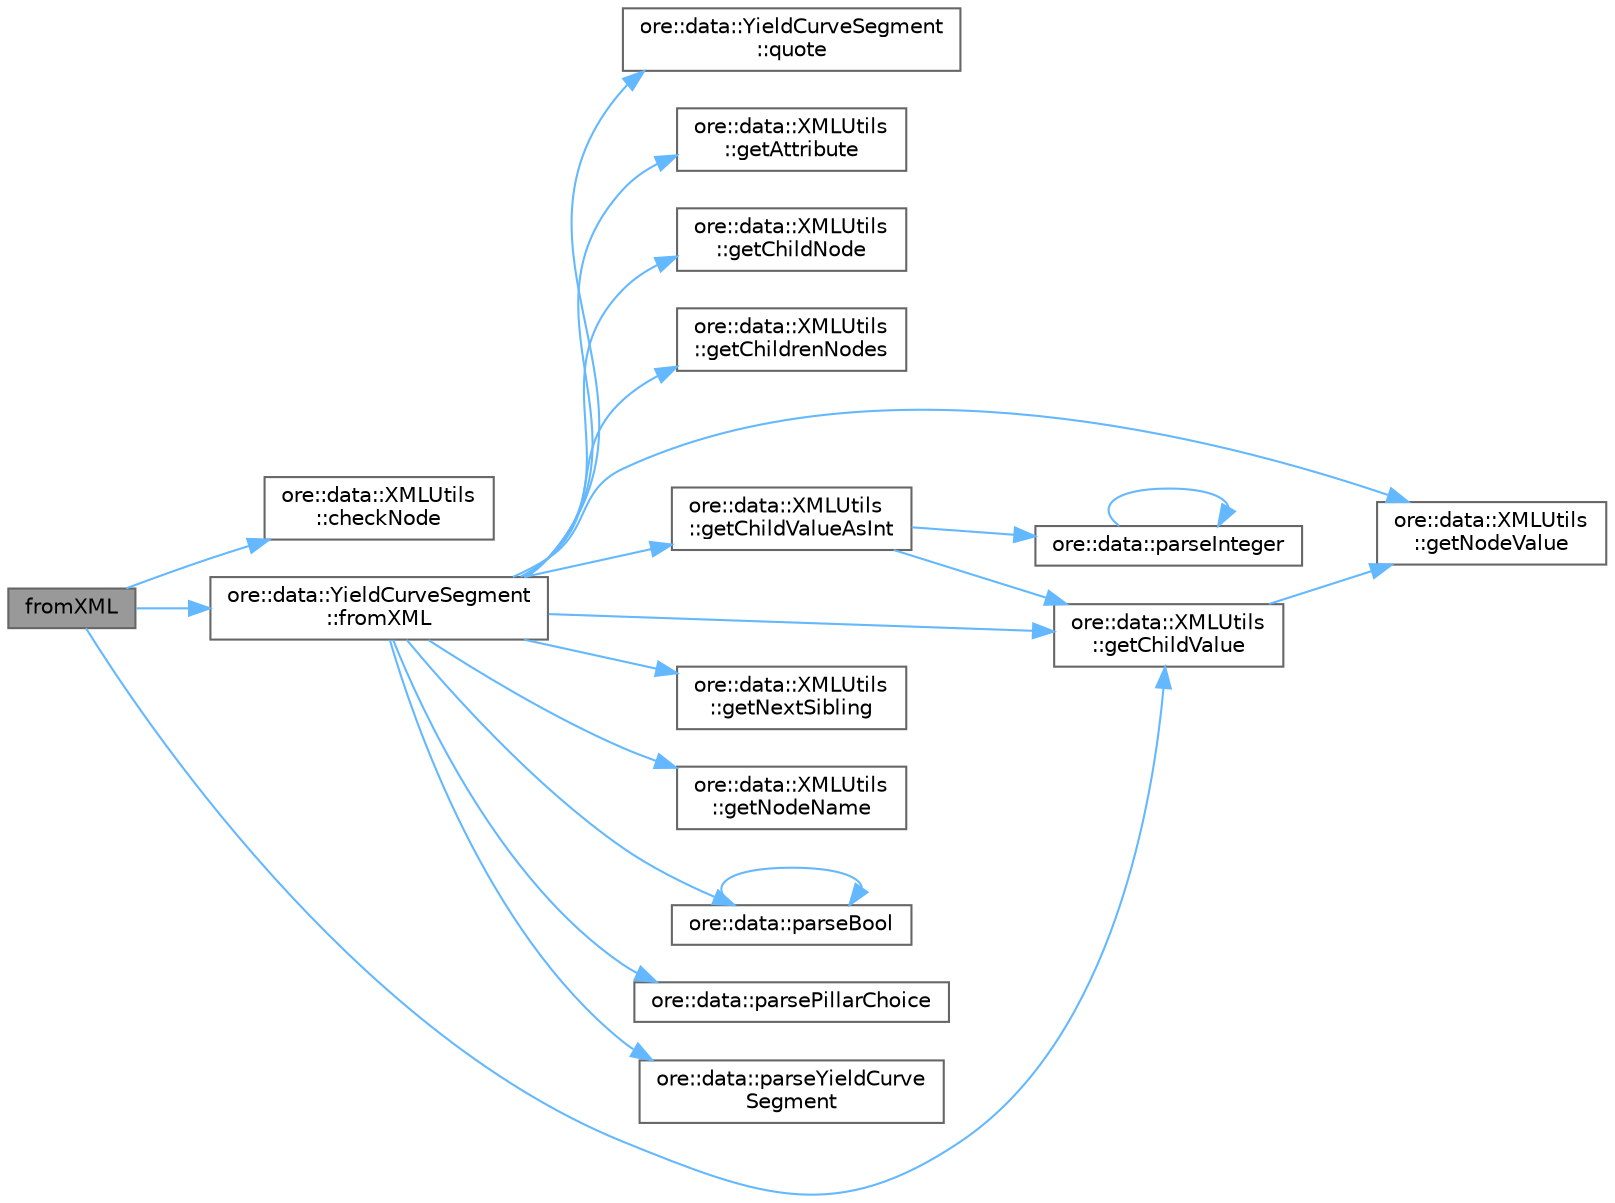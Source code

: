 digraph "fromXML"
{
 // INTERACTIVE_SVG=YES
 // LATEX_PDF_SIZE
  bgcolor="transparent";
  edge [fontname=Helvetica,fontsize=10,labelfontname=Helvetica,labelfontsize=10];
  node [fontname=Helvetica,fontsize=10,shape=box,height=0.2,width=0.4];
  rankdir="LR";
  Node1 [label="fromXML",height=0.2,width=0.4,color="gray40", fillcolor="grey60", style="filled", fontcolor="black",tooltip=" "];
  Node1 -> Node2 [color="steelblue1",style="solid"];
  Node2 [label="ore::data::XMLUtils\l::checkNode",height=0.2,width=0.4,color="grey40", fillcolor="white", style="filled",URL="$classore_1_1data_1_1_x_m_l_utils.html#a37c092916f4bdf10d4fbf6bb9e474db7",tooltip=" "];
  Node1 -> Node3 [color="steelblue1",style="solid"];
  Node3 [label="ore::data::YieldCurveSegment\l::fromXML",height=0.2,width=0.4,color="grey40", fillcolor="white", style="filled",URL="$classore_1_1data_1_1_yield_curve_segment.html#a7741ae0fc924943de5bfe02928262eb7",tooltip=" "];
  Node3 -> Node4 [color="steelblue1",style="solid"];
  Node4 [label="ore::data::XMLUtils\l::getAttribute",height=0.2,width=0.4,color="grey40", fillcolor="white", style="filled",URL="$classore_1_1data_1_1_x_m_l_utils.html#a2d656de3f92d61e867ec7a3c88ad4015",tooltip=" "];
  Node3 -> Node5 [color="steelblue1",style="solid"];
  Node5 [label="ore::data::XMLUtils\l::getChildNode",height=0.2,width=0.4,color="grey40", fillcolor="white", style="filled",URL="$classore_1_1data_1_1_x_m_l_utils.html#a5f2b91a4af900e85c356cfe807e64501",tooltip=" "];
  Node3 -> Node6 [color="steelblue1",style="solid"];
  Node6 [label="ore::data::XMLUtils\l::getChildrenNodes",height=0.2,width=0.4,color="grey40", fillcolor="white", style="filled",URL="$classore_1_1data_1_1_x_m_l_utils.html#a42678b2a0d7c4052dc19123914359ec1",tooltip="Returns all the children with a given name."];
  Node3 -> Node7 [color="steelblue1",style="solid"];
  Node7 [label="ore::data::XMLUtils\l::getChildValue",height=0.2,width=0.4,color="grey40", fillcolor="white", style="filled",URL="$classore_1_1data_1_1_x_m_l_utils.html#a5a1307174ddefdb3aad6e3bd8cc63b27",tooltip=" "];
  Node7 -> Node8 [color="steelblue1",style="solid"];
  Node8 [label="ore::data::XMLUtils\l::getNodeValue",height=0.2,width=0.4,color="grey40", fillcolor="white", style="filled",URL="$classore_1_1data_1_1_x_m_l_utils.html#a6704501b110fa9d056096df3e05f0df2",tooltip="Get a node's value."];
  Node3 -> Node9 [color="steelblue1",style="solid"];
  Node9 [label="ore::data::XMLUtils\l::getChildValueAsInt",height=0.2,width=0.4,color="grey40", fillcolor="white", style="filled",URL="$classore_1_1data_1_1_x_m_l_utils.html#a671fddcd84c82969a0291db7976113ef",tooltip=" "];
  Node9 -> Node7 [color="steelblue1",style="solid"];
  Node9 -> Node10 [color="steelblue1",style="solid"];
  Node10 [label="ore::data::parseInteger",height=0.2,width=0.4,color="grey40", fillcolor="white", style="filled",URL="$group__utilities.html#gaecd67eda4fb5f4859bb8f6d383547721",tooltip="Convert text to QuantLib::Integer."];
  Node10 -> Node10 [color="steelblue1",style="solid"];
  Node3 -> Node11 [color="steelblue1",style="solid"];
  Node11 [label="ore::data::XMLUtils\l::getNextSibling",height=0.2,width=0.4,color="grey40", fillcolor="white", style="filled",URL="$classore_1_1data_1_1_x_m_l_utils.html#a7fedec5ac495a3e67a9abd7e4aae74aa",tooltip="Get a node's next sibling node."];
  Node3 -> Node12 [color="steelblue1",style="solid"];
  Node12 [label="ore::data::XMLUtils\l::getNodeName",height=0.2,width=0.4,color="grey40", fillcolor="white", style="filled",URL="$classore_1_1data_1_1_x_m_l_utils.html#a4e041c36cab0a16681fb41dfbd991882",tooltip="Get and set a node's name."];
  Node3 -> Node8 [color="steelblue1",style="solid"];
  Node3 -> Node13 [color="steelblue1",style="solid"];
  Node13 [label="ore::data::parseBool",height=0.2,width=0.4,color="grey40", fillcolor="white", style="filled",URL="$group__utilities.html#ga94621f11193864fa1338296232dc5be9",tooltip="Convert text to bool."];
  Node13 -> Node13 [color="steelblue1",style="solid"];
  Node3 -> Node14 [color="steelblue1",style="solid"];
  Node14 [label="ore::data::parsePillarChoice",height=0.2,width=0.4,color="grey40", fillcolor="white", style="filled",URL="$group__utilities.html#ga78ce21e1e0c9a12e9fad928ce65ba392",tooltip="Convert text to QuantLib::Pillar::Choice."];
  Node3 -> Node15 [color="steelblue1",style="solid"];
  Node15 [label="ore::data::parseYieldCurve\lSegment",height=0.2,width=0.4,color="grey40", fillcolor="white", style="filled",URL="$namespaceore_1_1data.html#a8394539e6352d2bc2c0d042b5eeb8c5c",tooltip=" "];
  Node3 -> Node16 [color="steelblue1",style="solid"];
  Node16 [label="ore::data::YieldCurveSegment\l::quote",height=0.2,width=0.4,color="grey40", fillcolor="white", style="filled",URL="$classore_1_1data_1_1_yield_curve_segment.html#a8eb036f60edc0ee8f9a871d37aa4ff78",tooltip="Utility to build a quote, optional flag defaults to false."];
  Node1 -> Node7 [color="steelblue1",style="solid"];
}
